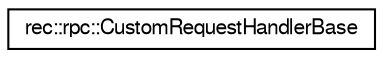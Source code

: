 digraph "Graphical Class Hierarchy"
{
  edge [fontname="FreeSans",fontsize="10",labelfontname="FreeSans",labelfontsize="10"];
  node [fontname="FreeSans",fontsize="10",shape=record];
  rankdir="LR";
  Node1 [label="rec::rpc::CustomRequestHandlerBase",height=0.2,width=0.4,color="black", fillcolor="white", style="filled",URL="$a00005.html",tooltip="Custom request handler interface. "];
}
